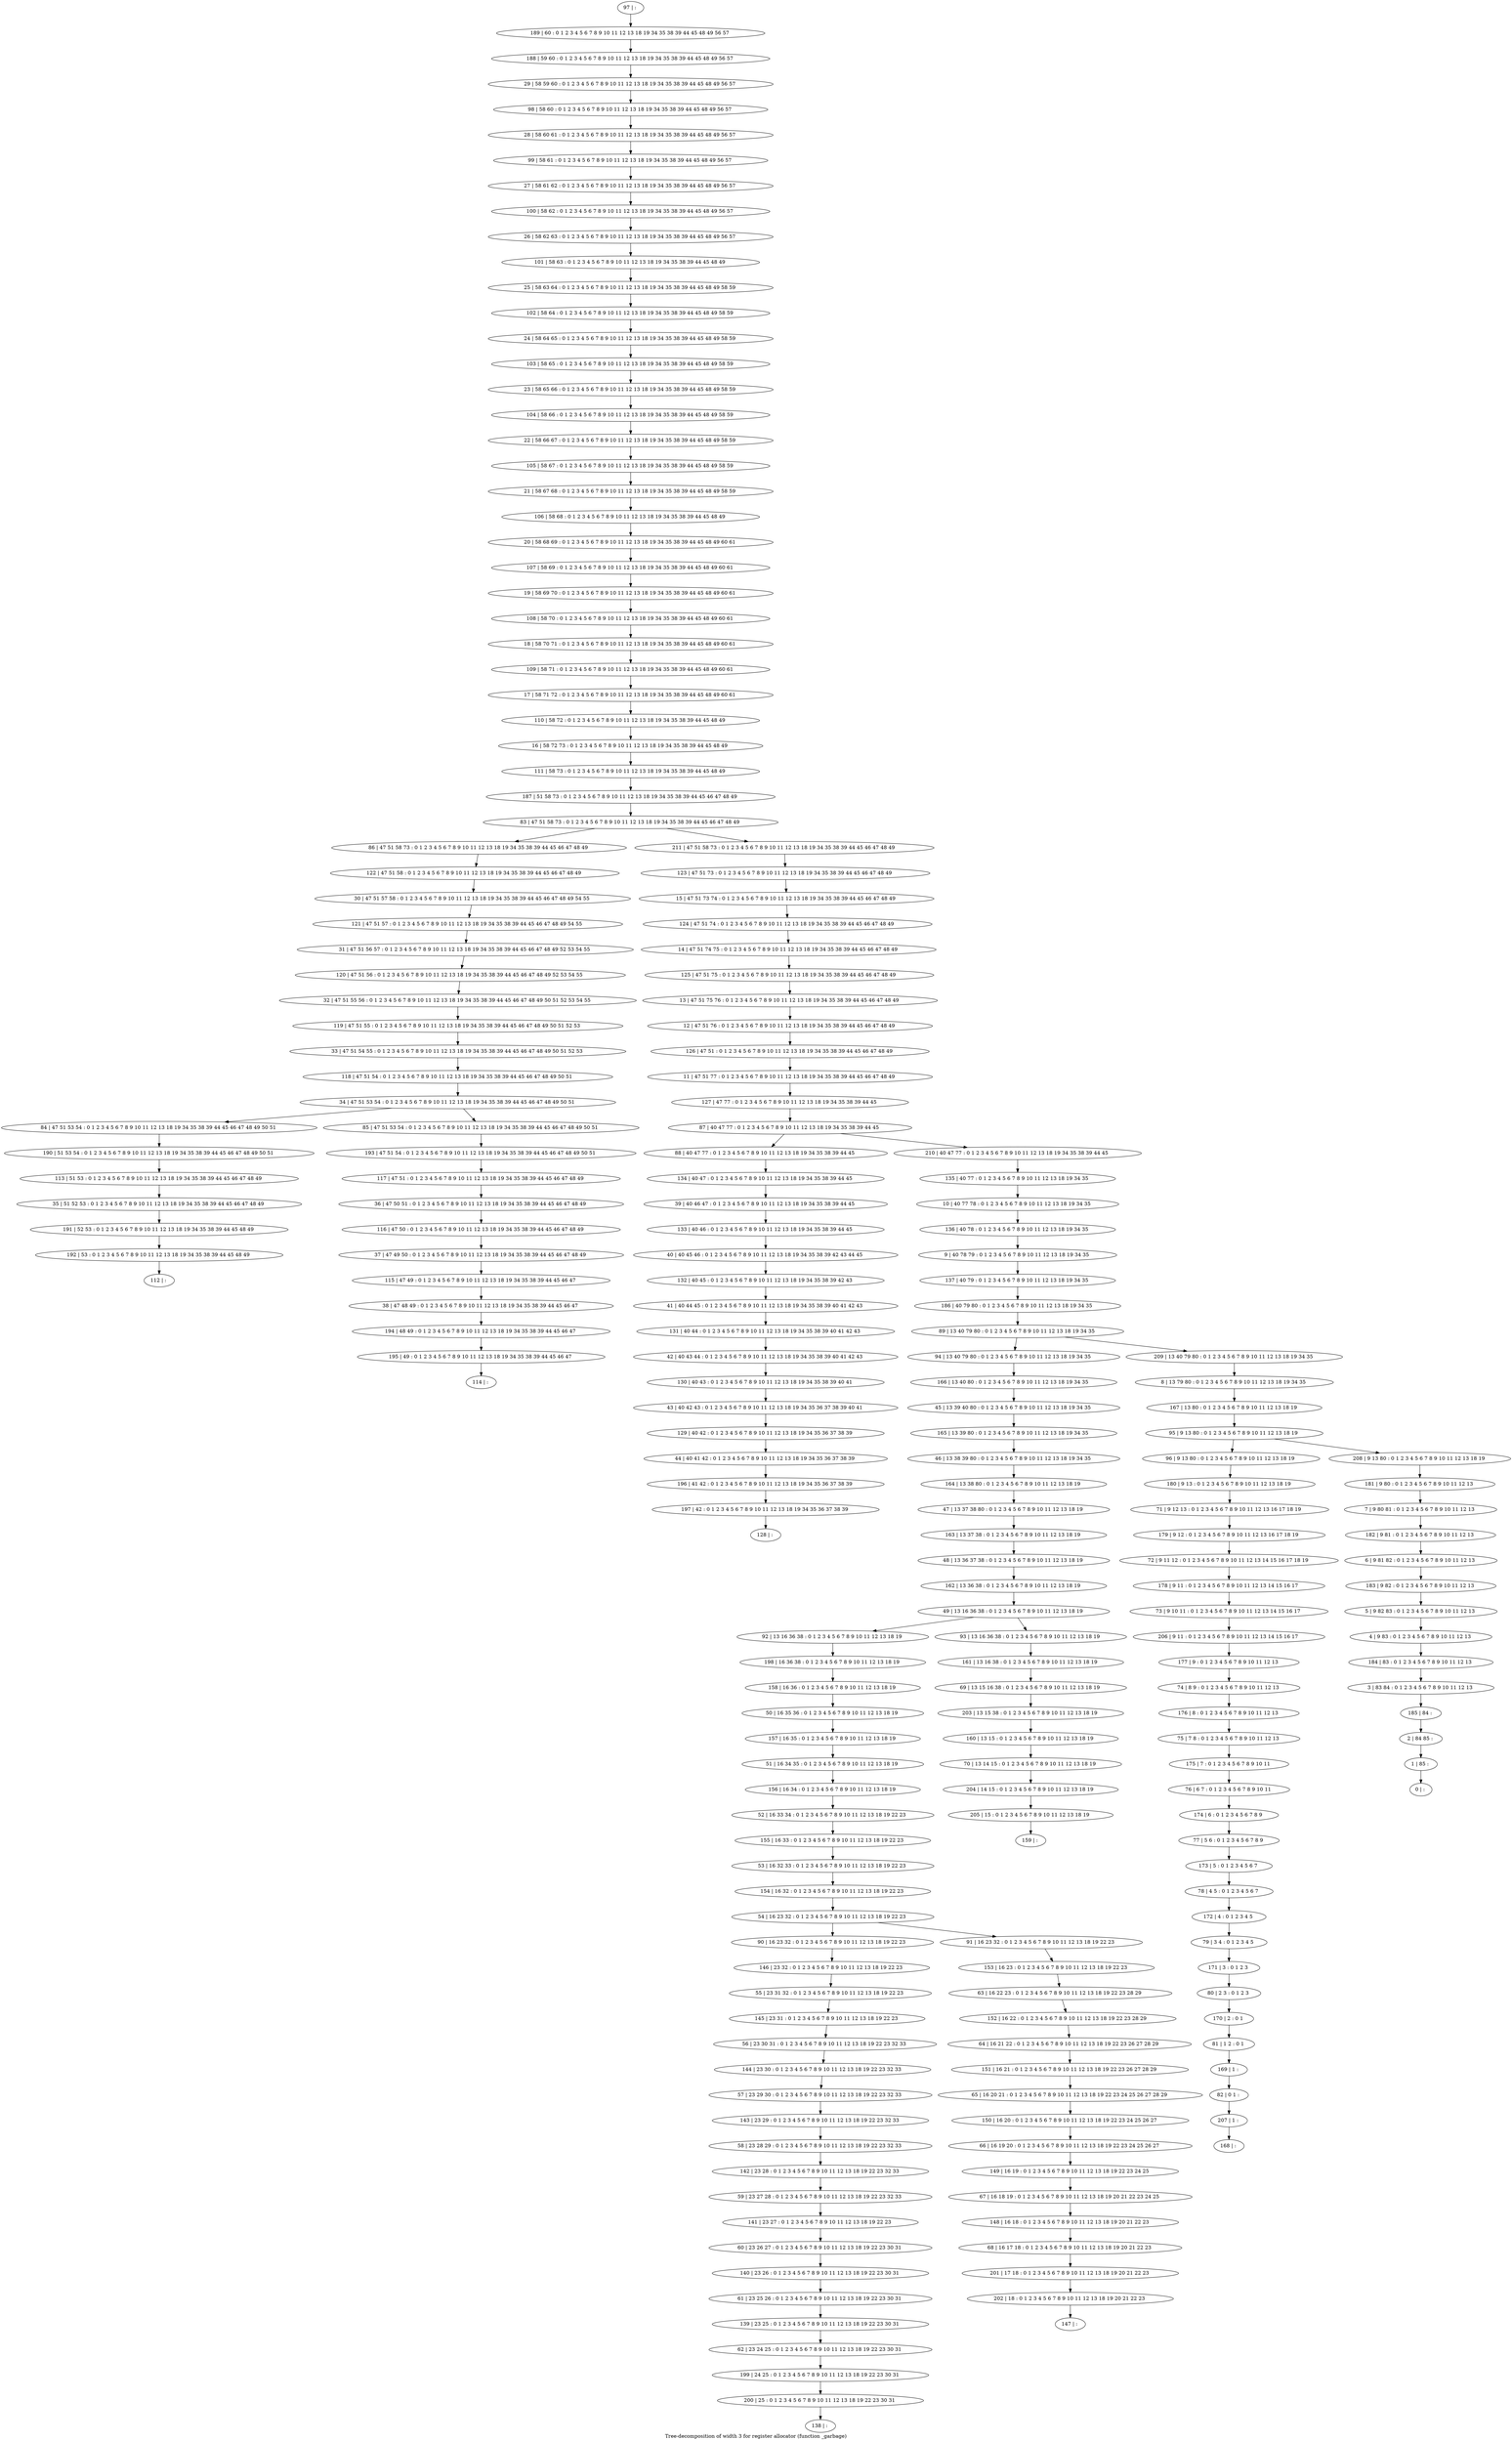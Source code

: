 digraph G {
graph [label="Tree-decomposition of width 3 for register allocator (function _garbage)"]
0[label="0 | : "];
1[label="1 | 85 : "];
2[label="2 | 84 85 : "];
3[label="3 | 83 84 : 0 1 2 3 4 5 6 7 8 9 10 11 12 13 "];
4[label="4 | 9 83 : 0 1 2 3 4 5 6 7 8 9 10 11 12 13 "];
5[label="5 | 9 82 83 : 0 1 2 3 4 5 6 7 8 9 10 11 12 13 "];
6[label="6 | 9 81 82 : 0 1 2 3 4 5 6 7 8 9 10 11 12 13 "];
7[label="7 | 9 80 81 : 0 1 2 3 4 5 6 7 8 9 10 11 12 13 "];
8[label="8 | 13 79 80 : 0 1 2 3 4 5 6 7 8 9 10 11 12 13 18 19 34 35 "];
9[label="9 | 40 78 79 : 0 1 2 3 4 5 6 7 8 9 10 11 12 13 18 19 34 35 "];
10[label="10 | 40 77 78 : 0 1 2 3 4 5 6 7 8 9 10 11 12 13 18 19 34 35 "];
11[label="11 | 47 51 77 : 0 1 2 3 4 5 6 7 8 9 10 11 12 13 18 19 34 35 38 39 44 45 46 47 48 49 "];
12[label="12 | 47 51 76 : 0 1 2 3 4 5 6 7 8 9 10 11 12 13 18 19 34 35 38 39 44 45 46 47 48 49 "];
13[label="13 | 47 51 75 76 : 0 1 2 3 4 5 6 7 8 9 10 11 12 13 18 19 34 35 38 39 44 45 46 47 48 49 "];
14[label="14 | 47 51 74 75 : 0 1 2 3 4 5 6 7 8 9 10 11 12 13 18 19 34 35 38 39 44 45 46 47 48 49 "];
15[label="15 | 47 51 73 74 : 0 1 2 3 4 5 6 7 8 9 10 11 12 13 18 19 34 35 38 39 44 45 46 47 48 49 "];
16[label="16 | 58 72 73 : 0 1 2 3 4 5 6 7 8 9 10 11 12 13 18 19 34 35 38 39 44 45 48 49 "];
17[label="17 | 58 71 72 : 0 1 2 3 4 5 6 7 8 9 10 11 12 13 18 19 34 35 38 39 44 45 48 49 60 61 "];
18[label="18 | 58 70 71 : 0 1 2 3 4 5 6 7 8 9 10 11 12 13 18 19 34 35 38 39 44 45 48 49 60 61 "];
19[label="19 | 58 69 70 : 0 1 2 3 4 5 6 7 8 9 10 11 12 13 18 19 34 35 38 39 44 45 48 49 60 61 "];
20[label="20 | 58 68 69 : 0 1 2 3 4 5 6 7 8 9 10 11 12 13 18 19 34 35 38 39 44 45 48 49 60 61 "];
21[label="21 | 58 67 68 : 0 1 2 3 4 5 6 7 8 9 10 11 12 13 18 19 34 35 38 39 44 45 48 49 58 59 "];
22[label="22 | 58 66 67 : 0 1 2 3 4 5 6 7 8 9 10 11 12 13 18 19 34 35 38 39 44 45 48 49 58 59 "];
23[label="23 | 58 65 66 : 0 1 2 3 4 5 6 7 8 9 10 11 12 13 18 19 34 35 38 39 44 45 48 49 58 59 "];
24[label="24 | 58 64 65 : 0 1 2 3 4 5 6 7 8 9 10 11 12 13 18 19 34 35 38 39 44 45 48 49 58 59 "];
25[label="25 | 58 63 64 : 0 1 2 3 4 5 6 7 8 9 10 11 12 13 18 19 34 35 38 39 44 45 48 49 58 59 "];
26[label="26 | 58 62 63 : 0 1 2 3 4 5 6 7 8 9 10 11 12 13 18 19 34 35 38 39 44 45 48 49 56 57 "];
27[label="27 | 58 61 62 : 0 1 2 3 4 5 6 7 8 9 10 11 12 13 18 19 34 35 38 39 44 45 48 49 56 57 "];
28[label="28 | 58 60 61 : 0 1 2 3 4 5 6 7 8 9 10 11 12 13 18 19 34 35 38 39 44 45 48 49 56 57 "];
29[label="29 | 58 59 60 : 0 1 2 3 4 5 6 7 8 9 10 11 12 13 18 19 34 35 38 39 44 45 48 49 56 57 "];
30[label="30 | 47 51 57 58 : 0 1 2 3 4 5 6 7 8 9 10 11 12 13 18 19 34 35 38 39 44 45 46 47 48 49 54 55 "];
31[label="31 | 47 51 56 57 : 0 1 2 3 4 5 6 7 8 9 10 11 12 13 18 19 34 35 38 39 44 45 46 47 48 49 52 53 54 55 "];
32[label="32 | 47 51 55 56 : 0 1 2 3 4 5 6 7 8 9 10 11 12 13 18 19 34 35 38 39 44 45 46 47 48 49 50 51 52 53 54 55 "];
33[label="33 | 47 51 54 55 : 0 1 2 3 4 5 6 7 8 9 10 11 12 13 18 19 34 35 38 39 44 45 46 47 48 49 50 51 52 53 "];
34[label="34 | 47 51 53 54 : 0 1 2 3 4 5 6 7 8 9 10 11 12 13 18 19 34 35 38 39 44 45 46 47 48 49 50 51 "];
35[label="35 | 51 52 53 : 0 1 2 3 4 5 6 7 8 9 10 11 12 13 18 19 34 35 38 39 44 45 46 47 48 49 "];
36[label="36 | 47 50 51 : 0 1 2 3 4 5 6 7 8 9 10 11 12 13 18 19 34 35 38 39 44 45 46 47 48 49 "];
37[label="37 | 47 49 50 : 0 1 2 3 4 5 6 7 8 9 10 11 12 13 18 19 34 35 38 39 44 45 46 47 48 49 "];
38[label="38 | 47 48 49 : 0 1 2 3 4 5 6 7 8 9 10 11 12 13 18 19 34 35 38 39 44 45 46 47 "];
39[label="39 | 40 46 47 : 0 1 2 3 4 5 6 7 8 9 10 11 12 13 18 19 34 35 38 39 44 45 "];
40[label="40 | 40 45 46 : 0 1 2 3 4 5 6 7 8 9 10 11 12 13 18 19 34 35 38 39 42 43 44 45 "];
41[label="41 | 40 44 45 : 0 1 2 3 4 5 6 7 8 9 10 11 12 13 18 19 34 35 38 39 40 41 42 43 "];
42[label="42 | 40 43 44 : 0 1 2 3 4 5 6 7 8 9 10 11 12 13 18 19 34 35 38 39 40 41 42 43 "];
43[label="43 | 40 42 43 : 0 1 2 3 4 5 6 7 8 9 10 11 12 13 18 19 34 35 36 37 38 39 40 41 "];
44[label="44 | 40 41 42 : 0 1 2 3 4 5 6 7 8 9 10 11 12 13 18 19 34 35 36 37 38 39 "];
45[label="45 | 13 39 40 80 : 0 1 2 3 4 5 6 7 8 9 10 11 12 13 18 19 34 35 "];
46[label="46 | 13 38 39 80 : 0 1 2 3 4 5 6 7 8 9 10 11 12 13 18 19 34 35 "];
47[label="47 | 13 37 38 80 : 0 1 2 3 4 5 6 7 8 9 10 11 12 13 18 19 "];
48[label="48 | 13 36 37 38 : 0 1 2 3 4 5 6 7 8 9 10 11 12 13 18 19 "];
49[label="49 | 13 16 36 38 : 0 1 2 3 4 5 6 7 8 9 10 11 12 13 18 19 "];
50[label="50 | 16 35 36 : 0 1 2 3 4 5 6 7 8 9 10 11 12 13 18 19 "];
51[label="51 | 16 34 35 : 0 1 2 3 4 5 6 7 8 9 10 11 12 13 18 19 "];
52[label="52 | 16 33 34 : 0 1 2 3 4 5 6 7 8 9 10 11 12 13 18 19 22 23 "];
53[label="53 | 16 32 33 : 0 1 2 3 4 5 6 7 8 9 10 11 12 13 18 19 22 23 "];
54[label="54 | 16 23 32 : 0 1 2 3 4 5 6 7 8 9 10 11 12 13 18 19 22 23 "];
55[label="55 | 23 31 32 : 0 1 2 3 4 5 6 7 8 9 10 11 12 13 18 19 22 23 "];
56[label="56 | 23 30 31 : 0 1 2 3 4 5 6 7 8 9 10 11 12 13 18 19 22 23 32 33 "];
57[label="57 | 23 29 30 : 0 1 2 3 4 5 6 7 8 9 10 11 12 13 18 19 22 23 32 33 "];
58[label="58 | 23 28 29 : 0 1 2 3 4 5 6 7 8 9 10 11 12 13 18 19 22 23 32 33 "];
59[label="59 | 23 27 28 : 0 1 2 3 4 5 6 7 8 9 10 11 12 13 18 19 22 23 32 33 "];
60[label="60 | 23 26 27 : 0 1 2 3 4 5 6 7 8 9 10 11 12 13 18 19 22 23 30 31 "];
61[label="61 | 23 25 26 : 0 1 2 3 4 5 6 7 8 9 10 11 12 13 18 19 22 23 30 31 "];
62[label="62 | 23 24 25 : 0 1 2 3 4 5 6 7 8 9 10 11 12 13 18 19 22 23 30 31 "];
63[label="63 | 16 22 23 : 0 1 2 3 4 5 6 7 8 9 10 11 12 13 18 19 22 23 28 29 "];
64[label="64 | 16 21 22 : 0 1 2 3 4 5 6 7 8 9 10 11 12 13 18 19 22 23 26 27 28 29 "];
65[label="65 | 16 20 21 : 0 1 2 3 4 5 6 7 8 9 10 11 12 13 18 19 22 23 24 25 26 27 28 29 "];
66[label="66 | 16 19 20 : 0 1 2 3 4 5 6 7 8 9 10 11 12 13 18 19 22 23 24 25 26 27 "];
67[label="67 | 16 18 19 : 0 1 2 3 4 5 6 7 8 9 10 11 12 13 18 19 20 21 22 23 24 25 "];
68[label="68 | 16 17 18 : 0 1 2 3 4 5 6 7 8 9 10 11 12 13 18 19 20 21 22 23 "];
69[label="69 | 13 15 16 38 : 0 1 2 3 4 5 6 7 8 9 10 11 12 13 18 19 "];
70[label="70 | 13 14 15 : 0 1 2 3 4 5 6 7 8 9 10 11 12 13 18 19 "];
71[label="71 | 9 12 13 : 0 1 2 3 4 5 6 7 8 9 10 11 12 13 16 17 18 19 "];
72[label="72 | 9 11 12 : 0 1 2 3 4 5 6 7 8 9 10 11 12 13 14 15 16 17 18 19 "];
73[label="73 | 9 10 11 : 0 1 2 3 4 5 6 7 8 9 10 11 12 13 14 15 16 17 "];
74[label="74 | 8 9 : 0 1 2 3 4 5 6 7 8 9 10 11 12 13 "];
75[label="75 | 7 8 : 0 1 2 3 4 5 6 7 8 9 10 11 12 13 "];
76[label="76 | 6 7 : 0 1 2 3 4 5 6 7 8 9 10 11 "];
77[label="77 | 5 6 : 0 1 2 3 4 5 6 7 8 9 "];
78[label="78 | 4 5 : 0 1 2 3 4 5 6 7 "];
79[label="79 | 3 4 : 0 1 2 3 4 5 "];
80[label="80 | 2 3 : 0 1 2 3 "];
81[label="81 | 1 2 : 0 1 "];
82[label="82 | 0 1 : "];
83[label="83 | 47 51 58 73 : 0 1 2 3 4 5 6 7 8 9 10 11 12 13 18 19 34 35 38 39 44 45 46 47 48 49 "];
84[label="84 | 47 51 53 54 : 0 1 2 3 4 5 6 7 8 9 10 11 12 13 18 19 34 35 38 39 44 45 46 47 48 49 50 51 "];
85[label="85 | 47 51 53 54 : 0 1 2 3 4 5 6 7 8 9 10 11 12 13 18 19 34 35 38 39 44 45 46 47 48 49 50 51 "];
86[label="86 | 47 51 58 73 : 0 1 2 3 4 5 6 7 8 9 10 11 12 13 18 19 34 35 38 39 44 45 46 47 48 49 "];
87[label="87 | 40 47 77 : 0 1 2 3 4 5 6 7 8 9 10 11 12 13 18 19 34 35 38 39 44 45 "];
88[label="88 | 40 47 77 : 0 1 2 3 4 5 6 7 8 9 10 11 12 13 18 19 34 35 38 39 44 45 "];
89[label="89 | 13 40 79 80 : 0 1 2 3 4 5 6 7 8 9 10 11 12 13 18 19 34 35 "];
90[label="90 | 16 23 32 : 0 1 2 3 4 5 6 7 8 9 10 11 12 13 18 19 22 23 "];
91[label="91 | 16 23 32 : 0 1 2 3 4 5 6 7 8 9 10 11 12 13 18 19 22 23 "];
92[label="92 | 13 16 36 38 : 0 1 2 3 4 5 6 7 8 9 10 11 12 13 18 19 "];
93[label="93 | 13 16 36 38 : 0 1 2 3 4 5 6 7 8 9 10 11 12 13 18 19 "];
94[label="94 | 13 40 79 80 : 0 1 2 3 4 5 6 7 8 9 10 11 12 13 18 19 34 35 "];
95[label="95 | 9 13 80 : 0 1 2 3 4 5 6 7 8 9 10 11 12 13 18 19 "];
96[label="96 | 9 13 80 : 0 1 2 3 4 5 6 7 8 9 10 11 12 13 18 19 "];
97[label="97 | : "];
98[label="98 | 58 60 : 0 1 2 3 4 5 6 7 8 9 10 11 12 13 18 19 34 35 38 39 44 45 48 49 56 57 "];
99[label="99 | 58 61 : 0 1 2 3 4 5 6 7 8 9 10 11 12 13 18 19 34 35 38 39 44 45 48 49 56 57 "];
100[label="100 | 58 62 : 0 1 2 3 4 5 6 7 8 9 10 11 12 13 18 19 34 35 38 39 44 45 48 49 56 57 "];
101[label="101 | 58 63 : 0 1 2 3 4 5 6 7 8 9 10 11 12 13 18 19 34 35 38 39 44 45 48 49 "];
102[label="102 | 58 64 : 0 1 2 3 4 5 6 7 8 9 10 11 12 13 18 19 34 35 38 39 44 45 48 49 58 59 "];
103[label="103 | 58 65 : 0 1 2 3 4 5 6 7 8 9 10 11 12 13 18 19 34 35 38 39 44 45 48 49 58 59 "];
104[label="104 | 58 66 : 0 1 2 3 4 5 6 7 8 9 10 11 12 13 18 19 34 35 38 39 44 45 48 49 58 59 "];
105[label="105 | 58 67 : 0 1 2 3 4 5 6 7 8 9 10 11 12 13 18 19 34 35 38 39 44 45 48 49 58 59 "];
106[label="106 | 58 68 : 0 1 2 3 4 5 6 7 8 9 10 11 12 13 18 19 34 35 38 39 44 45 48 49 "];
107[label="107 | 58 69 : 0 1 2 3 4 5 6 7 8 9 10 11 12 13 18 19 34 35 38 39 44 45 48 49 60 61 "];
108[label="108 | 58 70 : 0 1 2 3 4 5 6 7 8 9 10 11 12 13 18 19 34 35 38 39 44 45 48 49 60 61 "];
109[label="109 | 58 71 : 0 1 2 3 4 5 6 7 8 9 10 11 12 13 18 19 34 35 38 39 44 45 48 49 60 61 "];
110[label="110 | 58 72 : 0 1 2 3 4 5 6 7 8 9 10 11 12 13 18 19 34 35 38 39 44 45 48 49 "];
111[label="111 | 58 73 : 0 1 2 3 4 5 6 7 8 9 10 11 12 13 18 19 34 35 38 39 44 45 48 49 "];
112[label="112 | : "];
113[label="113 | 51 53 : 0 1 2 3 4 5 6 7 8 9 10 11 12 13 18 19 34 35 38 39 44 45 46 47 48 49 "];
114[label="114 | : "];
115[label="115 | 47 49 : 0 1 2 3 4 5 6 7 8 9 10 11 12 13 18 19 34 35 38 39 44 45 46 47 "];
116[label="116 | 47 50 : 0 1 2 3 4 5 6 7 8 9 10 11 12 13 18 19 34 35 38 39 44 45 46 47 48 49 "];
117[label="117 | 47 51 : 0 1 2 3 4 5 6 7 8 9 10 11 12 13 18 19 34 35 38 39 44 45 46 47 48 49 "];
118[label="118 | 47 51 54 : 0 1 2 3 4 5 6 7 8 9 10 11 12 13 18 19 34 35 38 39 44 45 46 47 48 49 50 51 "];
119[label="119 | 47 51 55 : 0 1 2 3 4 5 6 7 8 9 10 11 12 13 18 19 34 35 38 39 44 45 46 47 48 49 50 51 52 53 "];
120[label="120 | 47 51 56 : 0 1 2 3 4 5 6 7 8 9 10 11 12 13 18 19 34 35 38 39 44 45 46 47 48 49 52 53 54 55 "];
121[label="121 | 47 51 57 : 0 1 2 3 4 5 6 7 8 9 10 11 12 13 18 19 34 35 38 39 44 45 46 47 48 49 54 55 "];
122[label="122 | 47 51 58 : 0 1 2 3 4 5 6 7 8 9 10 11 12 13 18 19 34 35 38 39 44 45 46 47 48 49 "];
123[label="123 | 47 51 73 : 0 1 2 3 4 5 6 7 8 9 10 11 12 13 18 19 34 35 38 39 44 45 46 47 48 49 "];
124[label="124 | 47 51 74 : 0 1 2 3 4 5 6 7 8 9 10 11 12 13 18 19 34 35 38 39 44 45 46 47 48 49 "];
125[label="125 | 47 51 75 : 0 1 2 3 4 5 6 7 8 9 10 11 12 13 18 19 34 35 38 39 44 45 46 47 48 49 "];
126[label="126 | 47 51 : 0 1 2 3 4 5 6 7 8 9 10 11 12 13 18 19 34 35 38 39 44 45 46 47 48 49 "];
127[label="127 | 47 77 : 0 1 2 3 4 5 6 7 8 9 10 11 12 13 18 19 34 35 38 39 44 45 "];
128[label="128 | : "];
129[label="129 | 40 42 : 0 1 2 3 4 5 6 7 8 9 10 11 12 13 18 19 34 35 36 37 38 39 "];
130[label="130 | 40 43 : 0 1 2 3 4 5 6 7 8 9 10 11 12 13 18 19 34 35 38 39 40 41 "];
131[label="131 | 40 44 : 0 1 2 3 4 5 6 7 8 9 10 11 12 13 18 19 34 35 38 39 40 41 42 43 "];
132[label="132 | 40 45 : 0 1 2 3 4 5 6 7 8 9 10 11 12 13 18 19 34 35 38 39 42 43 "];
133[label="133 | 40 46 : 0 1 2 3 4 5 6 7 8 9 10 11 12 13 18 19 34 35 38 39 44 45 "];
134[label="134 | 40 47 : 0 1 2 3 4 5 6 7 8 9 10 11 12 13 18 19 34 35 38 39 44 45 "];
135[label="135 | 40 77 : 0 1 2 3 4 5 6 7 8 9 10 11 12 13 18 19 34 35 "];
136[label="136 | 40 78 : 0 1 2 3 4 5 6 7 8 9 10 11 12 13 18 19 34 35 "];
137[label="137 | 40 79 : 0 1 2 3 4 5 6 7 8 9 10 11 12 13 18 19 34 35 "];
138[label="138 | : "];
139[label="139 | 23 25 : 0 1 2 3 4 5 6 7 8 9 10 11 12 13 18 19 22 23 30 31 "];
140[label="140 | 23 26 : 0 1 2 3 4 5 6 7 8 9 10 11 12 13 18 19 22 23 30 31 "];
141[label="141 | 23 27 : 0 1 2 3 4 5 6 7 8 9 10 11 12 13 18 19 22 23 "];
142[label="142 | 23 28 : 0 1 2 3 4 5 6 7 8 9 10 11 12 13 18 19 22 23 32 33 "];
143[label="143 | 23 29 : 0 1 2 3 4 5 6 7 8 9 10 11 12 13 18 19 22 23 32 33 "];
144[label="144 | 23 30 : 0 1 2 3 4 5 6 7 8 9 10 11 12 13 18 19 22 23 32 33 "];
145[label="145 | 23 31 : 0 1 2 3 4 5 6 7 8 9 10 11 12 13 18 19 22 23 "];
146[label="146 | 23 32 : 0 1 2 3 4 5 6 7 8 9 10 11 12 13 18 19 22 23 "];
147[label="147 | : "];
148[label="148 | 16 18 : 0 1 2 3 4 5 6 7 8 9 10 11 12 13 18 19 20 21 22 23 "];
149[label="149 | 16 19 : 0 1 2 3 4 5 6 7 8 9 10 11 12 13 18 19 22 23 24 25 "];
150[label="150 | 16 20 : 0 1 2 3 4 5 6 7 8 9 10 11 12 13 18 19 22 23 24 25 26 27 "];
151[label="151 | 16 21 : 0 1 2 3 4 5 6 7 8 9 10 11 12 13 18 19 22 23 26 27 28 29 "];
152[label="152 | 16 22 : 0 1 2 3 4 5 6 7 8 9 10 11 12 13 18 19 22 23 28 29 "];
153[label="153 | 16 23 : 0 1 2 3 4 5 6 7 8 9 10 11 12 13 18 19 22 23 "];
154[label="154 | 16 32 : 0 1 2 3 4 5 6 7 8 9 10 11 12 13 18 19 22 23 "];
155[label="155 | 16 33 : 0 1 2 3 4 5 6 7 8 9 10 11 12 13 18 19 22 23 "];
156[label="156 | 16 34 : 0 1 2 3 4 5 6 7 8 9 10 11 12 13 18 19 "];
157[label="157 | 16 35 : 0 1 2 3 4 5 6 7 8 9 10 11 12 13 18 19 "];
158[label="158 | 16 36 : 0 1 2 3 4 5 6 7 8 9 10 11 12 13 18 19 "];
159[label="159 | : "];
160[label="160 | 13 15 : 0 1 2 3 4 5 6 7 8 9 10 11 12 13 18 19 "];
161[label="161 | 13 16 38 : 0 1 2 3 4 5 6 7 8 9 10 11 12 13 18 19 "];
162[label="162 | 13 36 38 : 0 1 2 3 4 5 6 7 8 9 10 11 12 13 18 19 "];
163[label="163 | 13 37 38 : 0 1 2 3 4 5 6 7 8 9 10 11 12 13 18 19 "];
164[label="164 | 13 38 80 : 0 1 2 3 4 5 6 7 8 9 10 11 12 13 18 19 "];
165[label="165 | 13 39 80 : 0 1 2 3 4 5 6 7 8 9 10 11 12 13 18 19 34 35 "];
166[label="166 | 13 40 80 : 0 1 2 3 4 5 6 7 8 9 10 11 12 13 18 19 34 35 "];
167[label="167 | 13 80 : 0 1 2 3 4 5 6 7 8 9 10 11 12 13 18 19 "];
168[label="168 | : "];
169[label="169 | 1 : "];
170[label="170 | 2 : 0 1 "];
171[label="171 | 3 : 0 1 2 3 "];
172[label="172 | 4 : 0 1 2 3 4 5 "];
173[label="173 | 5 : 0 1 2 3 4 5 6 7 "];
174[label="174 | 6 : 0 1 2 3 4 5 6 7 8 9 "];
175[label="175 | 7 : 0 1 2 3 4 5 6 7 8 9 10 11 "];
176[label="176 | 8 : 0 1 2 3 4 5 6 7 8 9 10 11 12 13 "];
177[label="177 | 9 : 0 1 2 3 4 5 6 7 8 9 10 11 12 13 "];
178[label="178 | 9 11 : 0 1 2 3 4 5 6 7 8 9 10 11 12 13 14 15 16 17 "];
179[label="179 | 9 12 : 0 1 2 3 4 5 6 7 8 9 10 11 12 13 16 17 18 19 "];
180[label="180 | 9 13 : 0 1 2 3 4 5 6 7 8 9 10 11 12 13 18 19 "];
181[label="181 | 9 80 : 0 1 2 3 4 5 6 7 8 9 10 11 12 13 "];
182[label="182 | 9 81 : 0 1 2 3 4 5 6 7 8 9 10 11 12 13 "];
183[label="183 | 9 82 : 0 1 2 3 4 5 6 7 8 9 10 11 12 13 "];
184[label="184 | 83 : 0 1 2 3 4 5 6 7 8 9 10 11 12 13 "];
185[label="185 | 84 : "];
186[label="186 | 40 79 80 : 0 1 2 3 4 5 6 7 8 9 10 11 12 13 18 19 34 35 "];
187[label="187 | 51 58 73 : 0 1 2 3 4 5 6 7 8 9 10 11 12 13 18 19 34 35 38 39 44 45 46 47 48 49 "];
188[label="188 | 59 60 : 0 1 2 3 4 5 6 7 8 9 10 11 12 13 18 19 34 35 38 39 44 45 48 49 56 57 "];
189[label="189 | 60 : 0 1 2 3 4 5 6 7 8 9 10 11 12 13 18 19 34 35 38 39 44 45 48 49 56 57 "];
190[label="190 | 51 53 54 : 0 1 2 3 4 5 6 7 8 9 10 11 12 13 18 19 34 35 38 39 44 45 46 47 48 49 50 51 "];
191[label="191 | 52 53 : 0 1 2 3 4 5 6 7 8 9 10 11 12 13 18 19 34 35 38 39 44 45 48 49 "];
192[label="192 | 53 : 0 1 2 3 4 5 6 7 8 9 10 11 12 13 18 19 34 35 38 39 44 45 48 49 "];
193[label="193 | 47 51 54 : 0 1 2 3 4 5 6 7 8 9 10 11 12 13 18 19 34 35 38 39 44 45 46 47 48 49 50 51 "];
194[label="194 | 48 49 : 0 1 2 3 4 5 6 7 8 9 10 11 12 13 18 19 34 35 38 39 44 45 46 47 "];
195[label="195 | 49 : 0 1 2 3 4 5 6 7 8 9 10 11 12 13 18 19 34 35 38 39 44 45 46 47 "];
196[label="196 | 41 42 : 0 1 2 3 4 5 6 7 8 9 10 11 12 13 18 19 34 35 36 37 38 39 "];
197[label="197 | 42 : 0 1 2 3 4 5 6 7 8 9 10 11 12 13 18 19 34 35 36 37 38 39 "];
198[label="198 | 16 36 38 : 0 1 2 3 4 5 6 7 8 9 10 11 12 13 18 19 "];
199[label="199 | 24 25 : 0 1 2 3 4 5 6 7 8 9 10 11 12 13 18 19 22 23 30 31 "];
200[label="200 | 25 : 0 1 2 3 4 5 6 7 8 9 10 11 12 13 18 19 22 23 30 31 "];
201[label="201 | 17 18 : 0 1 2 3 4 5 6 7 8 9 10 11 12 13 18 19 20 21 22 23 "];
202[label="202 | 18 : 0 1 2 3 4 5 6 7 8 9 10 11 12 13 18 19 20 21 22 23 "];
203[label="203 | 13 15 38 : 0 1 2 3 4 5 6 7 8 9 10 11 12 13 18 19 "];
204[label="204 | 14 15 : 0 1 2 3 4 5 6 7 8 9 10 11 12 13 18 19 "];
205[label="205 | 15 : 0 1 2 3 4 5 6 7 8 9 10 11 12 13 18 19 "];
206[label="206 | 9 11 : 0 1 2 3 4 5 6 7 8 9 10 11 12 13 14 15 16 17 "];
207[label="207 | 1 : "];
208[label="208 | 9 13 80 : 0 1 2 3 4 5 6 7 8 9 10 11 12 13 18 19 "];
209[label="209 | 13 40 79 80 : 0 1 2 3 4 5 6 7 8 9 10 11 12 13 18 19 34 35 "];
210[label="210 | 40 47 77 : 0 1 2 3 4 5 6 7 8 9 10 11 12 13 18 19 34 35 38 39 44 45 "];
211[label="211 | 47 51 58 73 : 0 1 2 3 4 5 6 7 8 9 10 11 12 13 18 19 34 35 38 39 44 45 46 47 48 49 "];
34->84 ;
34->85 ;
54->90 ;
54->91 ;
49->92 ;
49->93 ;
113->35 ;
115->38 ;
37->115 ;
116->37 ;
36->116 ;
117->36 ;
118->34 ;
33->118 ;
119->33 ;
32->119 ;
120->32 ;
31->120 ;
121->31 ;
30->121 ;
122->30 ;
86->122 ;
129->44 ;
43->129 ;
130->43 ;
42->130 ;
131->42 ;
41->131 ;
132->41 ;
40->132 ;
133->40 ;
39->133 ;
134->39 ;
88->134 ;
139->62 ;
61->139 ;
140->61 ;
60->140 ;
141->60 ;
59->141 ;
142->59 ;
58->142 ;
143->58 ;
57->143 ;
144->57 ;
56->144 ;
145->56 ;
55->145 ;
146->55 ;
90->146 ;
148->68 ;
67->148 ;
149->67 ;
66->149 ;
150->66 ;
65->150 ;
151->65 ;
64->151 ;
152->64 ;
63->152 ;
153->63 ;
91->153 ;
154->54 ;
53->154 ;
155->53 ;
52->155 ;
156->52 ;
51->156 ;
157->51 ;
50->157 ;
158->50 ;
160->70 ;
161->69 ;
93->161 ;
162->49 ;
48->162 ;
163->48 ;
47->163 ;
164->47 ;
46->164 ;
165->46 ;
45->165 ;
166->45 ;
94->166 ;
169->82 ;
81->169 ;
170->81 ;
80->170 ;
171->80 ;
79->171 ;
172->79 ;
78->172 ;
173->78 ;
77->173 ;
174->77 ;
76->174 ;
175->76 ;
75->175 ;
176->75 ;
74->176 ;
177->74 ;
178->73 ;
72->178 ;
179->72 ;
71->179 ;
180->71 ;
96->180 ;
190->113 ;
84->190 ;
35->191 ;
192->112 ;
191->192 ;
193->117 ;
85->193 ;
38->194 ;
195->114 ;
194->195 ;
44->196 ;
197->128 ;
196->197 ;
198->158 ;
92->198 ;
62->199 ;
200->138 ;
199->200 ;
68->201 ;
202->147 ;
201->202 ;
203->160 ;
69->203 ;
70->204 ;
205->159 ;
204->205 ;
206->177 ;
73->206 ;
207->168 ;
82->207 ;
97->189 ;
189->188 ;
188->29 ;
29->98 ;
98->28 ;
28->99 ;
99->27 ;
27->100 ;
100->26 ;
26->101 ;
101->25 ;
25->102 ;
102->24 ;
24->103 ;
103->23 ;
23->104 ;
104->22 ;
22->105 ;
105->21 ;
21->106 ;
106->20 ;
20->107 ;
107->19 ;
19->108 ;
108->18 ;
18->109 ;
109->17 ;
17->110 ;
110->16 ;
16->111 ;
111->187 ;
187->83 ;
123->15 ;
15->124 ;
124->14 ;
14->125 ;
125->13 ;
13->12 ;
12->126 ;
126->11 ;
11->127 ;
127->87 ;
135->10 ;
10->136 ;
136->9 ;
9->137 ;
137->186 ;
186->89 ;
8->167 ;
167->95 ;
181->7 ;
7->182 ;
182->6 ;
6->183 ;
183->5 ;
5->4 ;
4->184 ;
184->3 ;
3->185 ;
185->2 ;
2->1 ;
1->0 ;
208->181 ;
209->8 ;
210->135 ;
211->123 ;
95->96 ;
95->208 ;
89->94 ;
89->209 ;
87->88 ;
87->210 ;
83->86 ;
83->211 ;
}
